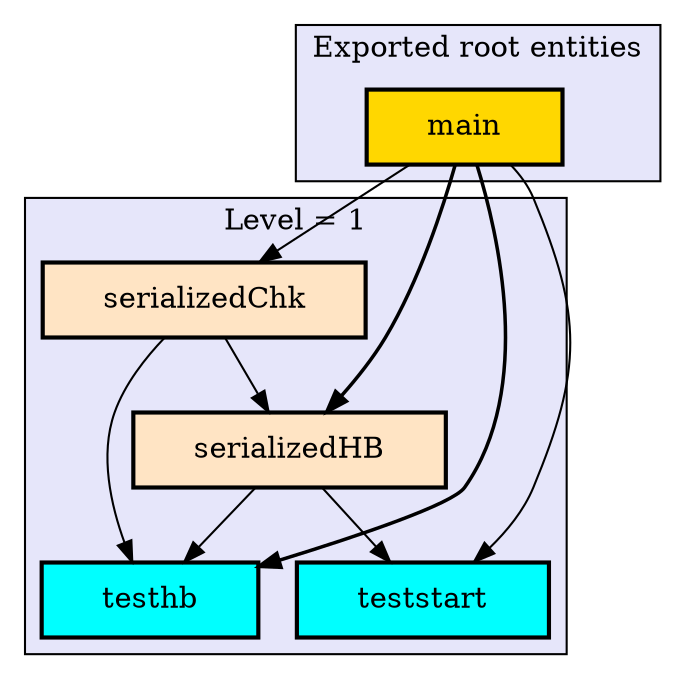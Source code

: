 digraph "Levels within Main" {
    node [margin="0.4,0.1"
         ,style=filled];
    subgraph cluster_0 {
        graph [label="Exported root entities"
              ,style=filled
              ,fillcolor=lavender];
        1 [label=main
          ,shape=box
          ,fillcolor=gold
          ,style="filled,bold"];
    }
    subgraph cluster_1 {
        graph [label="Level = 1"
              ,style=filled
              ,fillcolor=lavender];
        2 [label=serializedChk
          ,shape=box
          ,fillcolor=bisque
          ,style="filled,bold"];
        3 [label=serializedHB
          ,shape=box
          ,fillcolor=bisque
          ,style="filled,bold"];
        4 [label=testhb
          ,shape=box
          ,fillcolor=cyan
          ,style="filled,bold"];
        5 [label=teststart
          ,shape=box
          ,fillcolor=cyan
          ,style="filled,bold"];
    }
    1 -> 2 [penwidth=1,color=black];
    1 -> 3 [penwidth=1.6931471805599454
           ,color=black];
    1 -> 4 [penwidth=1.6931471805599454
           ,color=black];
    1 -> 5 [penwidth=1,color=black];
    2 -> 3 [penwidth=1,color=black];
    2 -> 4 [penwidth=1,color=black];
    3 -> 4 [penwidth=1,color=black];
    3 -> 5 [penwidth=1,color=black];
}
